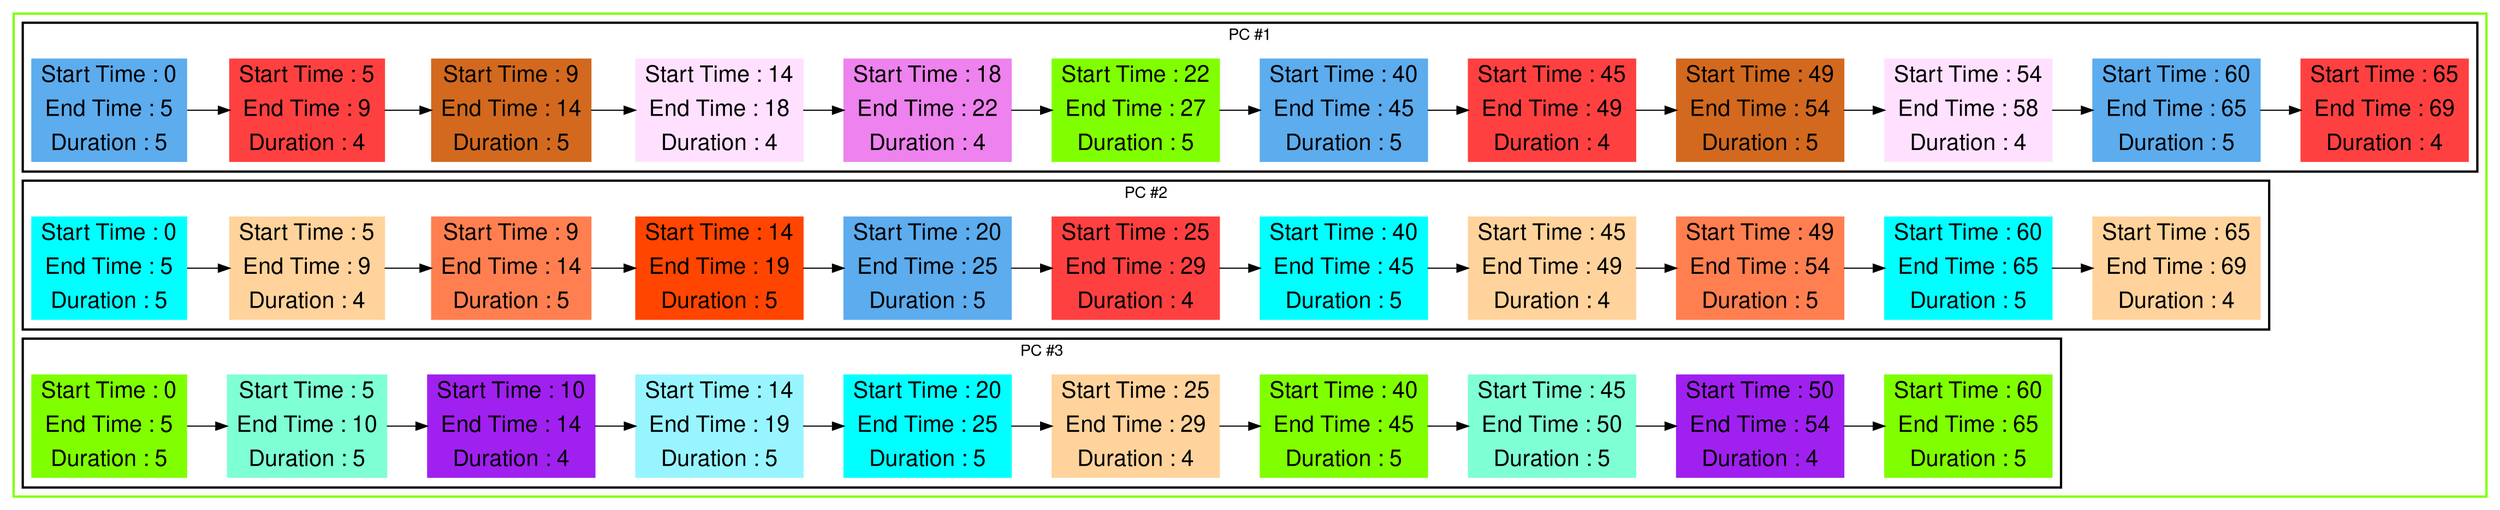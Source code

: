 digraph G {

fontname="Helvetica,Arial,sans-serif"
node [fontname="Helvetica,Arial,sans-serif"]
edge [fontname="Helvetica,Arial,sans-serif"]
graph [rankdir = "LR"];
node [fontsize = "20" shape = "ellipse"];

    subgraph cluster_Mod_0{
        color =chartreuse
        style = bold
        subgraph cluster_0{
           node [style=filled]
           color = black


            "node0" [
               label = "Start Time : 0 | End Time : 5 | Duration : 5"
               shape = "record"
               color = steelblue2
            ]

            "node16" [
               label = "Start Time : 5 | End Time : 9 | Duration : 4"
               shape = "record"
               color = brown1
            ]

            "node29" [
               label = "Start Time : 9 | End Time : 14 | Duration : 5"
               shape = "record"
               color = chocolate
            ]

            "node13" [
               label = "Start Time : 14 | End Time : 18 | Duration : 4"
               shape = "record"
               color = thistle1
            ]

            "node15" [
               label = "Start Time : 18 | End Time : 22 | Duration : 4"
               shape = "record"
               color = violet
            ]

            "node26" [
               label = "Start Time : 22 | End Time : 27 | Duration : 5"
               shape = "record"
               color = chartreuse
            ]

            "node2" [
               label = "Start Time : 40 | End Time : 45 | Duration : 5"
               shape = "record"
               color = steelblue2
            ]

            "node18" [
               label = "Start Time : 45 | End Time : 49 | Duration : 4"
               shape = "record"
               color = brown1
            ]

            "node30" [
               label = "Start Time : 49 | End Time : 54 | Duration : 5"
               shape = "record"
               color = chocolate
            ]

            "node14" [
               label = "Start Time : 54 | End Time : 58 | Duration : 4"
               shape = "record"
               color = thistle1
            ]

            "node3" [
               label = "Start Time : 60 | End Time : 65 | Duration : 5"
               shape = "record"
               color = steelblue2
            ]

            "node19" [
               label = "Start Time : 65 | End Time : 69 | Duration : 4"
               shape = "record"
               color = brown1
            ]

            node0 -> node16 -> node29 -> node13 -> node15 -> node26 -> node2 -> node18 -> node30 -> node14 -> node3 -> node19

            label = "PC #1"

        }
        subgraph cluster_1{
           node [style=filled]
           color = black


            "node4" [
               label = "Start Time : 0 | End Time : 5 | Duration : 5"
               shape = "record"
               color = aqua
            ]

            "node20" [
               label = "Start Time : 5 | End Time : 9 | Duration : 4"
               shape = "record"
               color = burlywood1
            ]

            "node31" [
               label = "Start Time : 9 | End Time : 14 | Duration : 5"
               shape = "record"
               color = coral
            ]

            "node10" [
               label = "Start Time : 14 | End Time : 19 | Duration : 5"
               shape = "record"
               color = orangered1
            ]

            "node1" [
               label = "Start Time : 20 | End Time : 25 | Duration : 5"
               shape = "record"
               color = steelblue2
            ]

            "node17" [
               label = "Start Time : 25 | End Time : 29 | Duration : 4"
               shape = "record"
               color = brown1
            ]

            "node6" [
               label = "Start Time : 40 | End Time : 45 | Duration : 5"
               shape = "record"
               color = aqua
            ]

            "node22" [
               label = "Start Time : 45 | End Time : 49 | Duration : 4"
               shape = "record"
               color = burlywood1
            ]

            "node32" [
               label = "Start Time : 49 | End Time : 54 | Duration : 5"
               shape = "record"
               color = coral
            ]

            "node7" [
               label = "Start Time : 60 | End Time : 65 | Duration : 5"
               shape = "record"
               color = aqua
            ]

            "node23" [
               label = "Start Time : 65 | End Time : 69 | Duration : 4"
               shape = "record"
               color = burlywood1
            ]

            node4 -> node20 -> node31 -> node10 -> node1 -> node17 -> node6 -> node22 -> node32 -> node7 -> node23

            label = "PC #2"

        }
        subgraph cluster_2{
           node [style=filled]
           color = black


            "node25" [
               label = "Start Time : 0 | End Time : 5 | Duration : 5"
               shape = "record"
               color = chartreuse
            ]

            "node8" [
               label = "Start Time : 5 | End Time : 10 | Duration : 5"
               shape = "record"
               color = aquamarine
            ]

            "node11" [
               label = "Start Time : 10 | End Time : 14 | Duration : 4"
               shape = "record"
               color = x11purple
            ]

            "node24" [
               label = "Start Time : 14 | End Time : 19 | Duration : 5"
               shape = "record"
               color = cadetblue1
            ]

            "node5" [
               label = "Start Time : 20 | End Time : 25 | Duration : 5"
               shape = "record"
               color = aqua
            ]

            "node21" [
               label = "Start Time : 25 | End Time : 29 | Duration : 4"
               shape = "record"
               color = burlywood1
            ]

            "node27" [
               label = "Start Time : 40 | End Time : 45 | Duration : 5"
               shape = "record"
               color = chartreuse
            ]

            "node9" [
               label = "Start Time : 45 | End Time : 50 | Duration : 5"
               shape = "record"
               color = aquamarine
            ]

            "node12" [
               label = "Start Time : 50 | End Time : 54 | Duration : 4"
               shape = "record"
               color = x11purple
            ]

            "node28" [
               label = "Start Time : 60 | End Time : 65 | Duration : 5"
               shape = "record"
               color = chartreuse
            ]

            node25 -> node8 -> node11 -> node24 -> node5 -> node21 -> node27 -> node9 -> node12 -> node28

            label = "PC #3"

        }
    }




}

